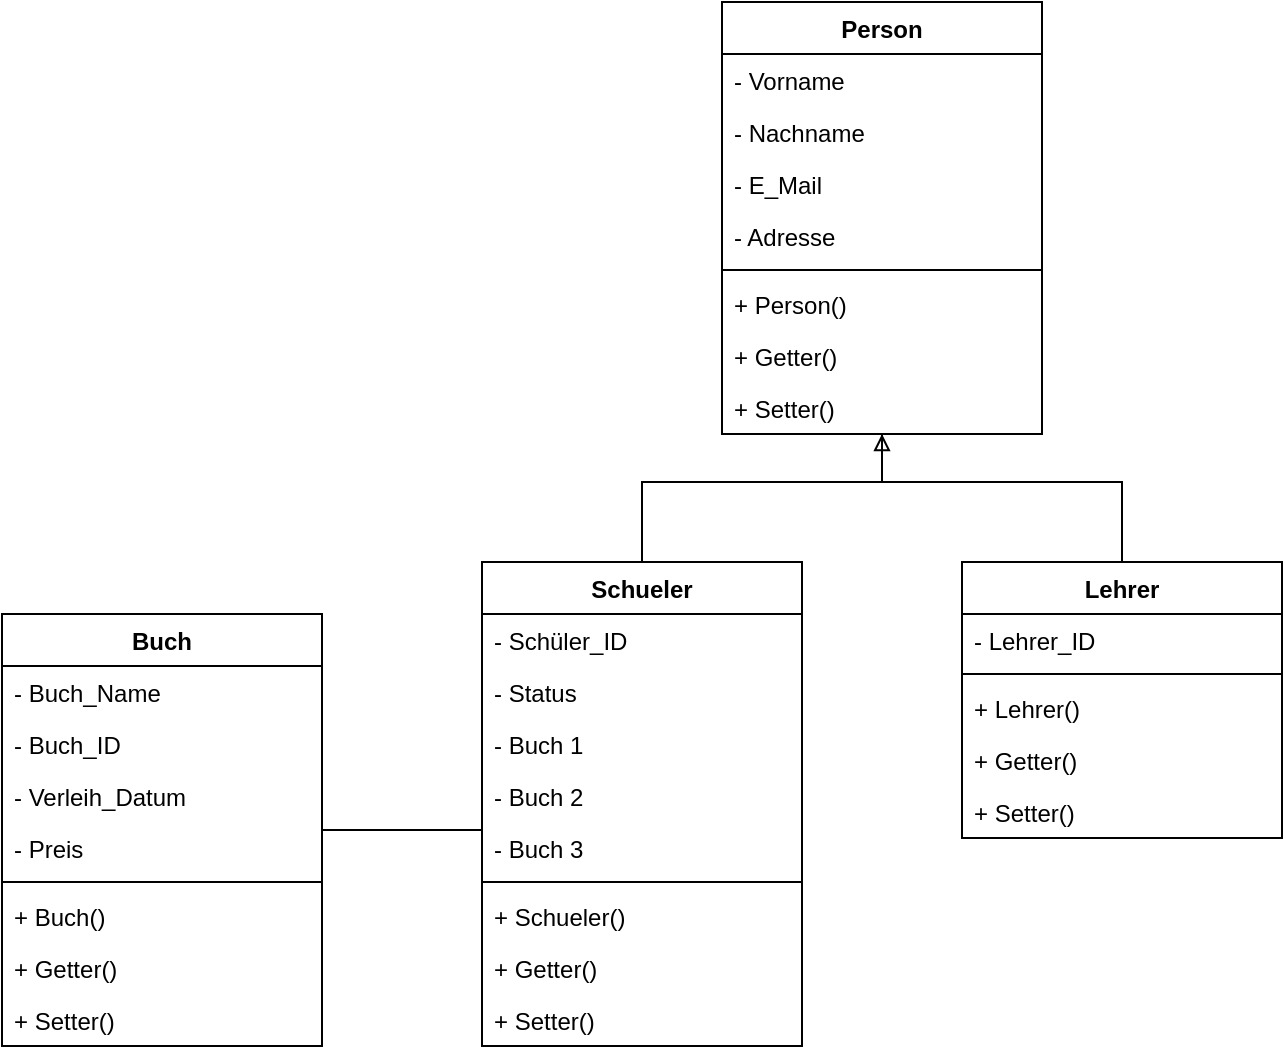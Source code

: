 <mxfile version="26.2.2">
  <diagram name="Seite-1" id="DfUheLe3u0nLQkRmn0oC">
    <mxGraphModel dx="1428" dy="841" grid="1" gridSize="10" guides="1" tooltips="1" connect="1" arrows="1" fold="1" page="1" pageScale="1" pageWidth="827" pageHeight="1169" math="0" shadow="0">
      <root>
        <mxCell id="0" />
        <mxCell id="1" parent="0" />
        <mxCell id="DP2EybR4tNlGGnCt2K3x-17" value="Schueler" style="swimlane;fontStyle=1;align=center;verticalAlign=top;childLayout=stackLayout;horizontal=1;startSize=26;horizontalStack=0;resizeParent=1;resizeParentMax=0;resizeLast=0;collapsible=1;marginBottom=0;whiteSpace=wrap;html=1;" parent="1" vertex="1">
          <mxGeometry x="320" y="360" width="160" height="242" as="geometry" />
        </mxCell>
        <mxCell id="DP2EybR4tNlGGnCt2K3x-24" value="- Schüler_ID" style="text;strokeColor=none;fillColor=none;align=left;verticalAlign=top;spacingLeft=4;spacingRight=4;overflow=hidden;rotatable=0;points=[[0,0.5],[1,0.5]];portConstraint=eastwest;whiteSpace=wrap;html=1;" parent="DP2EybR4tNlGGnCt2K3x-17" vertex="1">
          <mxGeometry y="26" width="160" height="26" as="geometry" />
        </mxCell>
        <mxCell id="xIjSTnTOOMcF712xQPGb-1" value="- Status" style="text;strokeColor=none;fillColor=none;align=left;verticalAlign=top;spacingLeft=4;spacingRight=4;overflow=hidden;rotatable=0;points=[[0,0.5],[1,0.5]];portConstraint=eastwest;whiteSpace=wrap;html=1;" vertex="1" parent="DP2EybR4tNlGGnCt2K3x-17">
          <mxGeometry y="52" width="160" height="26" as="geometry" />
        </mxCell>
        <mxCell id="DP2EybR4tNlGGnCt2K3x-51" value="- Buch 1" style="text;strokeColor=none;fillColor=none;align=left;verticalAlign=top;spacingLeft=4;spacingRight=4;overflow=hidden;rotatable=0;points=[[0,0.5],[1,0.5]];portConstraint=eastwest;whiteSpace=wrap;html=1;" parent="DP2EybR4tNlGGnCt2K3x-17" vertex="1">
          <mxGeometry y="78" width="160" height="26" as="geometry" />
        </mxCell>
        <mxCell id="DP2EybR4tNlGGnCt2K3x-54" value="- Buch 2" style="text;strokeColor=none;fillColor=none;align=left;verticalAlign=top;spacingLeft=4;spacingRight=4;overflow=hidden;rotatable=0;points=[[0,0.5],[1,0.5]];portConstraint=eastwest;whiteSpace=wrap;html=1;" parent="DP2EybR4tNlGGnCt2K3x-17" vertex="1">
          <mxGeometry y="104" width="160" height="26" as="geometry" />
        </mxCell>
        <mxCell id="DP2EybR4tNlGGnCt2K3x-55" value="- Buch 3" style="text;strokeColor=none;fillColor=none;align=left;verticalAlign=top;spacingLeft=4;spacingRight=4;overflow=hidden;rotatable=0;points=[[0,0.5],[1,0.5]];portConstraint=eastwest;whiteSpace=wrap;html=1;" parent="DP2EybR4tNlGGnCt2K3x-17" vertex="1">
          <mxGeometry y="130" width="160" height="26" as="geometry" />
        </mxCell>
        <mxCell id="DP2EybR4tNlGGnCt2K3x-19" value="" style="line;strokeWidth=1;fillColor=none;align=left;verticalAlign=middle;spacingTop=-1;spacingLeft=3;spacingRight=3;rotatable=0;labelPosition=right;points=[];portConstraint=eastwest;strokeColor=inherit;" parent="DP2EybR4tNlGGnCt2K3x-17" vertex="1">
          <mxGeometry y="156" width="160" height="8" as="geometry" />
        </mxCell>
        <mxCell id="DP2EybR4tNlGGnCt2K3x-20" value="+ Schueler()" style="text;strokeColor=none;fillColor=none;align=left;verticalAlign=top;spacingLeft=4;spacingRight=4;overflow=hidden;rotatable=0;points=[[0,0.5],[1,0.5]];portConstraint=eastwest;whiteSpace=wrap;html=1;" parent="DP2EybR4tNlGGnCt2K3x-17" vertex="1">
          <mxGeometry y="164" width="160" height="26" as="geometry" />
        </mxCell>
        <mxCell id="DP2EybR4tNlGGnCt2K3x-63" value="+ Getter()" style="text;strokeColor=none;fillColor=none;align=left;verticalAlign=top;spacingLeft=4;spacingRight=4;overflow=hidden;rotatable=0;points=[[0,0.5],[1,0.5]];portConstraint=eastwest;whiteSpace=wrap;html=1;" parent="DP2EybR4tNlGGnCt2K3x-17" vertex="1">
          <mxGeometry y="190" width="160" height="26" as="geometry" />
        </mxCell>
        <mxCell id="DP2EybR4tNlGGnCt2K3x-64" value="+ Setter()" style="text;strokeColor=none;fillColor=none;align=left;verticalAlign=top;spacingLeft=4;spacingRight=4;overflow=hidden;rotatable=0;points=[[0,0.5],[1,0.5]];portConstraint=eastwest;whiteSpace=wrap;html=1;" parent="DP2EybR4tNlGGnCt2K3x-17" vertex="1">
          <mxGeometry y="216" width="160" height="26" as="geometry" />
        </mxCell>
        <mxCell id="DP2EybR4tNlGGnCt2K3x-72" style="edgeStyle=orthogonalEdgeStyle;rounded=0;orthogonalLoop=1;jettySize=auto;html=1;entryX=0.5;entryY=0;entryDx=0;entryDy=0;endArrow=none;startFill=0;" parent="1" source="DP2EybR4tNlGGnCt2K3x-35" target="DP2EybR4tNlGGnCt2K3x-17" edge="1">
          <mxGeometry relative="1" as="geometry">
            <Array as="points">
              <mxPoint x="520" y="320" />
              <mxPoint x="400" y="320" />
            </Array>
          </mxGeometry>
        </mxCell>
        <mxCell id="DP2EybR4tNlGGnCt2K3x-35" value="Person" style="swimlane;fontStyle=1;align=center;verticalAlign=top;childLayout=stackLayout;horizontal=1;startSize=26;horizontalStack=0;resizeParent=1;resizeParentMax=0;resizeLast=0;collapsible=1;marginBottom=0;whiteSpace=wrap;html=1;" parent="1" vertex="1">
          <mxGeometry x="440" y="80" width="160" height="216" as="geometry" />
        </mxCell>
        <mxCell id="DP2EybR4tNlGGnCt2K3x-36" value="- Vorname" style="text;strokeColor=none;fillColor=none;align=left;verticalAlign=top;spacingLeft=4;spacingRight=4;overflow=hidden;rotatable=0;points=[[0,0.5],[1,0.5]];portConstraint=eastwest;whiteSpace=wrap;html=1;" parent="DP2EybR4tNlGGnCt2K3x-35" vertex="1">
          <mxGeometry y="26" width="160" height="26" as="geometry" />
        </mxCell>
        <mxCell id="DP2EybR4tNlGGnCt2K3x-39" value="- Nachname" style="text;strokeColor=none;fillColor=none;align=left;verticalAlign=top;spacingLeft=4;spacingRight=4;overflow=hidden;rotatable=0;points=[[0,0.5],[1,0.5]];portConstraint=eastwest;whiteSpace=wrap;html=1;" parent="DP2EybR4tNlGGnCt2K3x-35" vertex="1">
          <mxGeometry y="52" width="160" height="26" as="geometry" />
        </mxCell>
        <mxCell id="DP2EybR4tNlGGnCt2K3x-40" value="- E_Mail" style="text;strokeColor=none;fillColor=none;align=left;verticalAlign=top;spacingLeft=4;spacingRight=4;overflow=hidden;rotatable=0;points=[[0,0.5],[1,0.5]];portConstraint=eastwest;whiteSpace=wrap;html=1;" parent="DP2EybR4tNlGGnCt2K3x-35" vertex="1">
          <mxGeometry y="78" width="160" height="26" as="geometry" />
        </mxCell>
        <mxCell id="DP2EybR4tNlGGnCt2K3x-77" value="- Adresse" style="text;strokeColor=none;fillColor=none;align=left;verticalAlign=top;spacingLeft=4;spacingRight=4;overflow=hidden;rotatable=0;points=[[0,0.5],[1,0.5]];portConstraint=eastwest;whiteSpace=wrap;html=1;" parent="DP2EybR4tNlGGnCt2K3x-35" vertex="1">
          <mxGeometry y="104" width="160" height="26" as="geometry" />
        </mxCell>
        <mxCell id="DP2EybR4tNlGGnCt2K3x-37" value="" style="line;strokeWidth=1;fillColor=none;align=left;verticalAlign=middle;spacingTop=-1;spacingLeft=3;spacingRight=3;rotatable=0;labelPosition=right;points=[];portConstraint=eastwest;strokeColor=inherit;" parent="DP2EybR4tNlGGnCt2K3x-35" vertex="1">
          <mxGeometry y="130" width="160" height="8" as="geometry" />
        </mxCell>
        <mxCell id="DP2EybR4tNlGGnCt2K3x-38" value="+ Person()" style="text;strokeColor=none;fillColor=none;align=left;verticalAlign=top;spacingLeft=4;spacingRight=4;overflow=hidden;rotatable=0;points=[[0,0.5],[1,0.5]];portConstraint=eastwest;whiteSpace=wrap;html=1;" parent="DP2EybR4tNlGGnCt2K3x-35" vertex="1">
          <mxGeometry y="138" width="160" height="26" as="geometry" />
        </mxCell>
        <mxCell id="DP2EybR4tNlGGnCt2K3x-49" value="+ Getter()" style="text;strokeColor=none;fillColor=none;align=left;verticalAlign=top;spacingLeft=4;spacingRight=4;overflow=hidden;rotatable=0;points=[[0,0.5],[1,0.5]];portConstraint=eastwest;whiteSpace=wrap;html=1;" parent="DP2EybR4tNlGGnCt2K3x-35" vertex="1">
          <mxGeometry y="164" width="160" height="26" as="geometry" />
        </mxCell>
        <mxCell id="DP2EybR4tNlGGnCt2K3x-50" value="+ Setter()" style="text;strokeColor=none;fillColor=none;align=left;verticalAlign=top;spacingLeft=4;spacingRight=4;overflow=hidden;rotatable=0;points=[[0,0.5],[1,0.5]];portConstraint=eastwest;whiteSpace=wrap;html=1;" parent="DP2EybR4tNlGGnCt2K3x-35" vertex="1">
          <mxGeometry y="190" width="160" height="26" as="geometry" />
        </mxCell>
        <mxCell id="DP2EybR4tNlGGnCt2K3x-41" value="Lehrer" style="swimlane;fontStyle=1;align=center;verticalAlign=top;childLayout=stackLayout;horizontal=1;startSize=26;horizontalStack=0;resizeParent=1;resizeParentMax=0;resizeLast=0;collapsible=1;marginBottom=0;whiteSpace=wrap;html=1;" parent="1" vertex="1">
          <mxGeometry x="560" y="360" width="160" height="138" as="geometry" />
        </mxCell>
        <mxCell id="DP2EybR4tNlGGnCt2K3x-42" value="- Lehrer_ID" style="text;strokeColor=none;fillColor=none;align=left;verticalAlign=top;spacingLeft=4;spacingRight=4;overflow=hidden;rotatable=0;points=[[0,0.5],[1,0.5]];portConstraint=eastwest;whiteSpace=wrap;html=1;" parent="DP2EybR4tNlGGnCt2K3x-41" vertex="1">
          <mxGeometry y="26" width="160" height="26" as="geometry" />
        </mxCell>
        <mxCell id="DP2EybR4tNlGGnCt2K3x-46" value="" style="line;strokeWidth=1;fillColor=none;align=left;verticalAlign=middle;spacingTop=-1;spacingLeft=3;spacingRight=3;rotatable=0;labelPosition=right;points=[];portConstraint=eastwest;strokeColor=inherit;" parent="DP2EybR4tNlGGnCt2K3x-41" vertex="1">
          <mxGeometry y="52" width="160" height="8" as="geometry" />
        </mxCell>
        <mxCell id="DP2EybR4tNlGGnCt2K3x-47" value="+ Lehrer()" style="text;strokeColor=none;fillColor=none;align=left;verticalAlign=top;spacingLeft=4;spacingRight=4;overflow=hidden;rotatable=0;points=[[0,0.5],[1,0.5]];portConstraint=eastwest;whiteSpace=wrap;html=1;" parent="DP2EybR4tNlGGnCt2K3x-41" vertex="1">
          <mxGeometry y="60" width="160" height="26" as="geometry" />
        </mxCell>
        <mxCell id="DP2EybR4tNlGGnCt2K3x-73" value="+ Getter()" style="text;strokeColor=none;fillColor=none;align=left;verticalAlign=top;spacingLeft=4;spacingRight=4;overflow=hidden;rotatable=0;points=[[0,0.5],[1,0.5]];portConstraint=eastwest;whiteSpace=wrap;html=1;" parent="DP2EybR4tNlGGnCt2K3x-41" vertex="1">
          <mxGeometry y="86" width="160" height="26" as="geometry" />
        </mxCell>
        <mxCell id="DP2EybR4tNlGGnCt2K3x-74" value="+ Setter()" style="text;strokeColor=none;fillColor=none;align=left;verticalAlign=top;spacingLeft=4;spacingRight=4;overflow=hidden;rotatable=0;points=[[0,0.5],[1,0.5]];portConstraint=eastwest;whiteSpace=wrap;html=1;" parent="DP2EybR4tNlGGnCt2K3x-41" vertex="1">
          <mxGeometry y="112" width="160" height="26" as="geometry" />
        </mxCell>
        <mxCell id="DP2EybR4tNlGGnCt2K3x-76" style="edgeStyle=orthogonalEdgeStyle;rounded=0;orthogonalLoop=1;jettySize=auto;html=1;entryX=0;entryY=0.154;entryDx=0;entryDy=0;endArrow=none;startFill=0;entryPerimeter=0;" parent="1" source="DP2EybR4tNlGGnCt2K3x-56" target="DP2EybR4tNlGGnCt2K3x-55" edge="1">
          <mxGeometry relative="1" as="geometry" />
        </mxCell>
        <mxCell id="DP2EybR4tNlGGnCt2K3x-56" value="Buch" style="swimlane;fontStyle=1;align=center;verticalAlign=top;childLayout=stackLayout;horizontal=1;startSize=26;horizontalStack=0;resizeParent=1;resizeParentMax=0;resizeLast=0;collapsible=1;marginBottom=0;whiteSpace=wrap;html=1;" parent="1" vertex="1">
          <mxGeometry x="80" y="386" width="160" height="216" as="geometry" />
        </mxCell>
        <mxCell id="DP2EybR4tNlGGnCt2K3x-57" value="- Buch_Name" style="text;strokeColor=none;fillColor=none;align=left;verticalAlign=top;spacingLeft=4;spacingRight=4;overflow=hidden;rotatable=0;points=[[0,0.5],[1,0.5]];portConstraint=eastwest;whiteSpace=wrap;html=1;" parent="DP2EybR4tNlGGnCt2K3x-56" vertex="1">
          <mxGeometry y="26" width="160" height="26" as="geometry" />
        </mxCell>
        <mxCell id="DP2EybR4tNlGGnCt2K3x-61" value="- Buch_ID" style="text;strokeColor=none;fillColor=none;align=left;verticalAlign=top;spacingLeft=4;spacingRight=4;overflow=hidden;rotatable=0;points=[[0,0.5],[1,0.5]];portConstraint=eastwest;whiteSpace=wrap;html=1;" parent="DP2EybR4tNlGGnCt2K3x-56" vertex="1">
          <mxGeometry y="52" width="160" height="26" as="geometry" />
        </mxCell>
        <mxCell id="DP2EybR4tNlGGnCt2K3x-62" value="- Verleih_Datum" style="text;strokeColor=none;fillColor=none;align=left;verticalAlign=top;spacingLeft=4;spacingRight=4;overflow=hidden;rotatable=0;points=[[0,0.5],[1,0.5]];portConstraint=eastwest;whiteSpace=wrap;html=1;" parent="DP2EybR4tNlGGnCt2K3x-56" vertex="1">
          <mxGeometry y="78" width="160" height="26" as="geometry" />
        </mxCell>
        <mxCell id="DP2EybR4tNlGGnCt2K3x-78" value="- Preis" style="text;strokeColor=none;fillColor=none;align=left;verticalAlign=top;spacingLeft=4;spacingRight=4;overflow=hidden;rotatable=0;points=[[0,0.5],[1,0.5]];portConstraint=eastwest;whiteSpace=wrap;html=1;" parent="DP2EybR4tNlGGnCt2K3x-56" vertex="1">
          <mxGeometry y="104" width="160" height="26" as="geometry" />
        </mxCell>
        <mxCell id="DP2EybR4tNlGGnCt2K3x-58" value="" style="line;strokeWidth=1;fillColor=none;align=left;verticalAlign=middle;spacingTop=-1;spacingLeft=3;spacingRight=3;rotatable=0;labelPosition=right;points=[];portConstraint=eastwest;strokeColor=inherit;" parent="DP2EybR4tNlGGnCt2K3x-56" vertex="1">
          <mxGeometry y="130" width="160" height="8" as="geometry" />
        </mxCell>
        <mxCell id="DP2EybR4tNlGGnCt2K3x-59" value="+ Buch()" style="text;strokeColor=none;fillColor=none;align=left;verticalAlign=top;spacingLeft=4;spacingRight=4;overflow=hidden;rotatable=0;points=[[0,0.5],[1,0.5]];portConstraint=eastwest;whiteSpace=wrap;html=1;" parent="DP2EybR4tNlGGnCt2K3x-56" vertex="1">
          <mxGeometry y="138" width="160" height="26" as="geometry" />
        </mxCell>
        <mxCell id="DP2EybR4tNlGGnCt2K3x-65" value="+ Getter()" style="text;strokeColor=none;fillColor=none;align=left;verticalAlign=top;spacingLeft=4;spacingRight=4;overflow=hidden;rotatable=0;points=[[0,0.5],[1,0.5]];portConstraint=eastwest;whiteSpace=wrap;html=1;" parent="DP2EybR4tNlGGnCt2K3x-56" vertex="1">
          <mxGeometry y="164" width="160" height="26" as="geometry" />
        </mxCell>
        <mxCell id="DP2EybR4tNlGGnCt2K3x-66" value="+ Setter()" style="text;strokeColor=none;fillColor=none;align=left;verticalAlign=top;spacingLeft=4;spacingRight=4;overflow=hidden;rotatable=0;points=[[0,0.5],[1,0.5]];portConstraint=eastwest;whiteSpace=wrap;html=1;" parent="DP2EybR4tNlGGnCt2K3x-56" vertex="1">
          <mxGeometry y="190" width="160" height="26" as="geometry" />
        </mxCell>
        <mxCell id="DP2EybR4tNlGGnCt2K3x-70" style="edgeStyle=orthogonalEdgeStyle;rounded=0;orthogonalLoop=1;jettySize=auto;html=1;entryX=0.5;entryY=1;entryDx=0;entryDy=0;entryPerimeter=0;endArrow=block;endFill=0;" parent="1" source="DP2EybR4tNlGGnCt2K3x-41" target="DP2EybR4tNlGGnCt2K3x-50" edge="1">
          <mxGeometry relative="1" as="geometry">
            <Array as="points">
              <mxPoint x="640" y="320" />
              <mxPoint x="520" y="320" />
            </Array>
          </mxGeometry>
        </mxCell>
      </root>
    </mxGraphModel>
  </diagram>
</mxfile>
